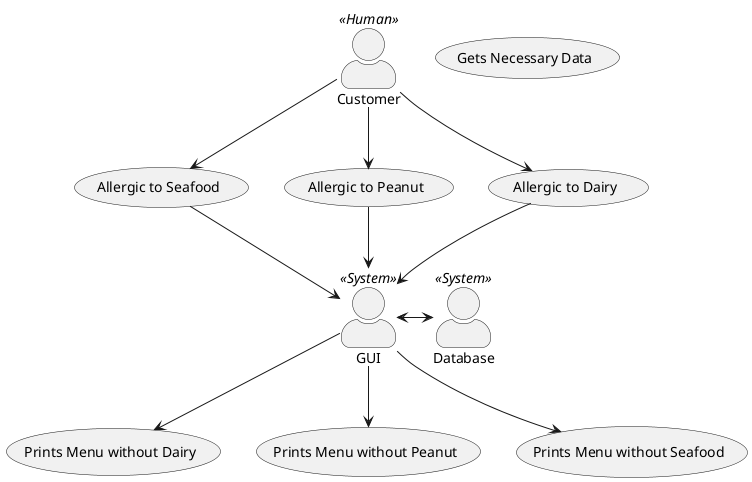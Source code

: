 @startuml

skinparam actorStyle awesome
skinparam packageStyle rectangle

:Customer: <<Human>>
:GUI: <<System>>
:Database: <<System>>
usecase "Gets Necessary Data"
usecase "Allergic to Seafood"
usecase "Allergic to Peanut"
usecase "Allergic to Dairy"
usecase "Prints Menu without Dairy"
usecase "Prints Menu without Peanut"
usecase "Prints Menu without Seafood"

Customer --> (Allergic to Peanut)
Customer --> (Allergic to Seafood)
Customer --> (Allergic to Dairy)
(Allergic to Dairy) --> GUI
(Allergic to Peanut) --> GUI
(Allergic to Seafood) --> GUI
GUI <-> Database
GUI --> (Prints Menu without Seafood)
GUI --> (Prints Menu without Peanut)
GUI --> (Prints Menu without Dairy)


@enduml
